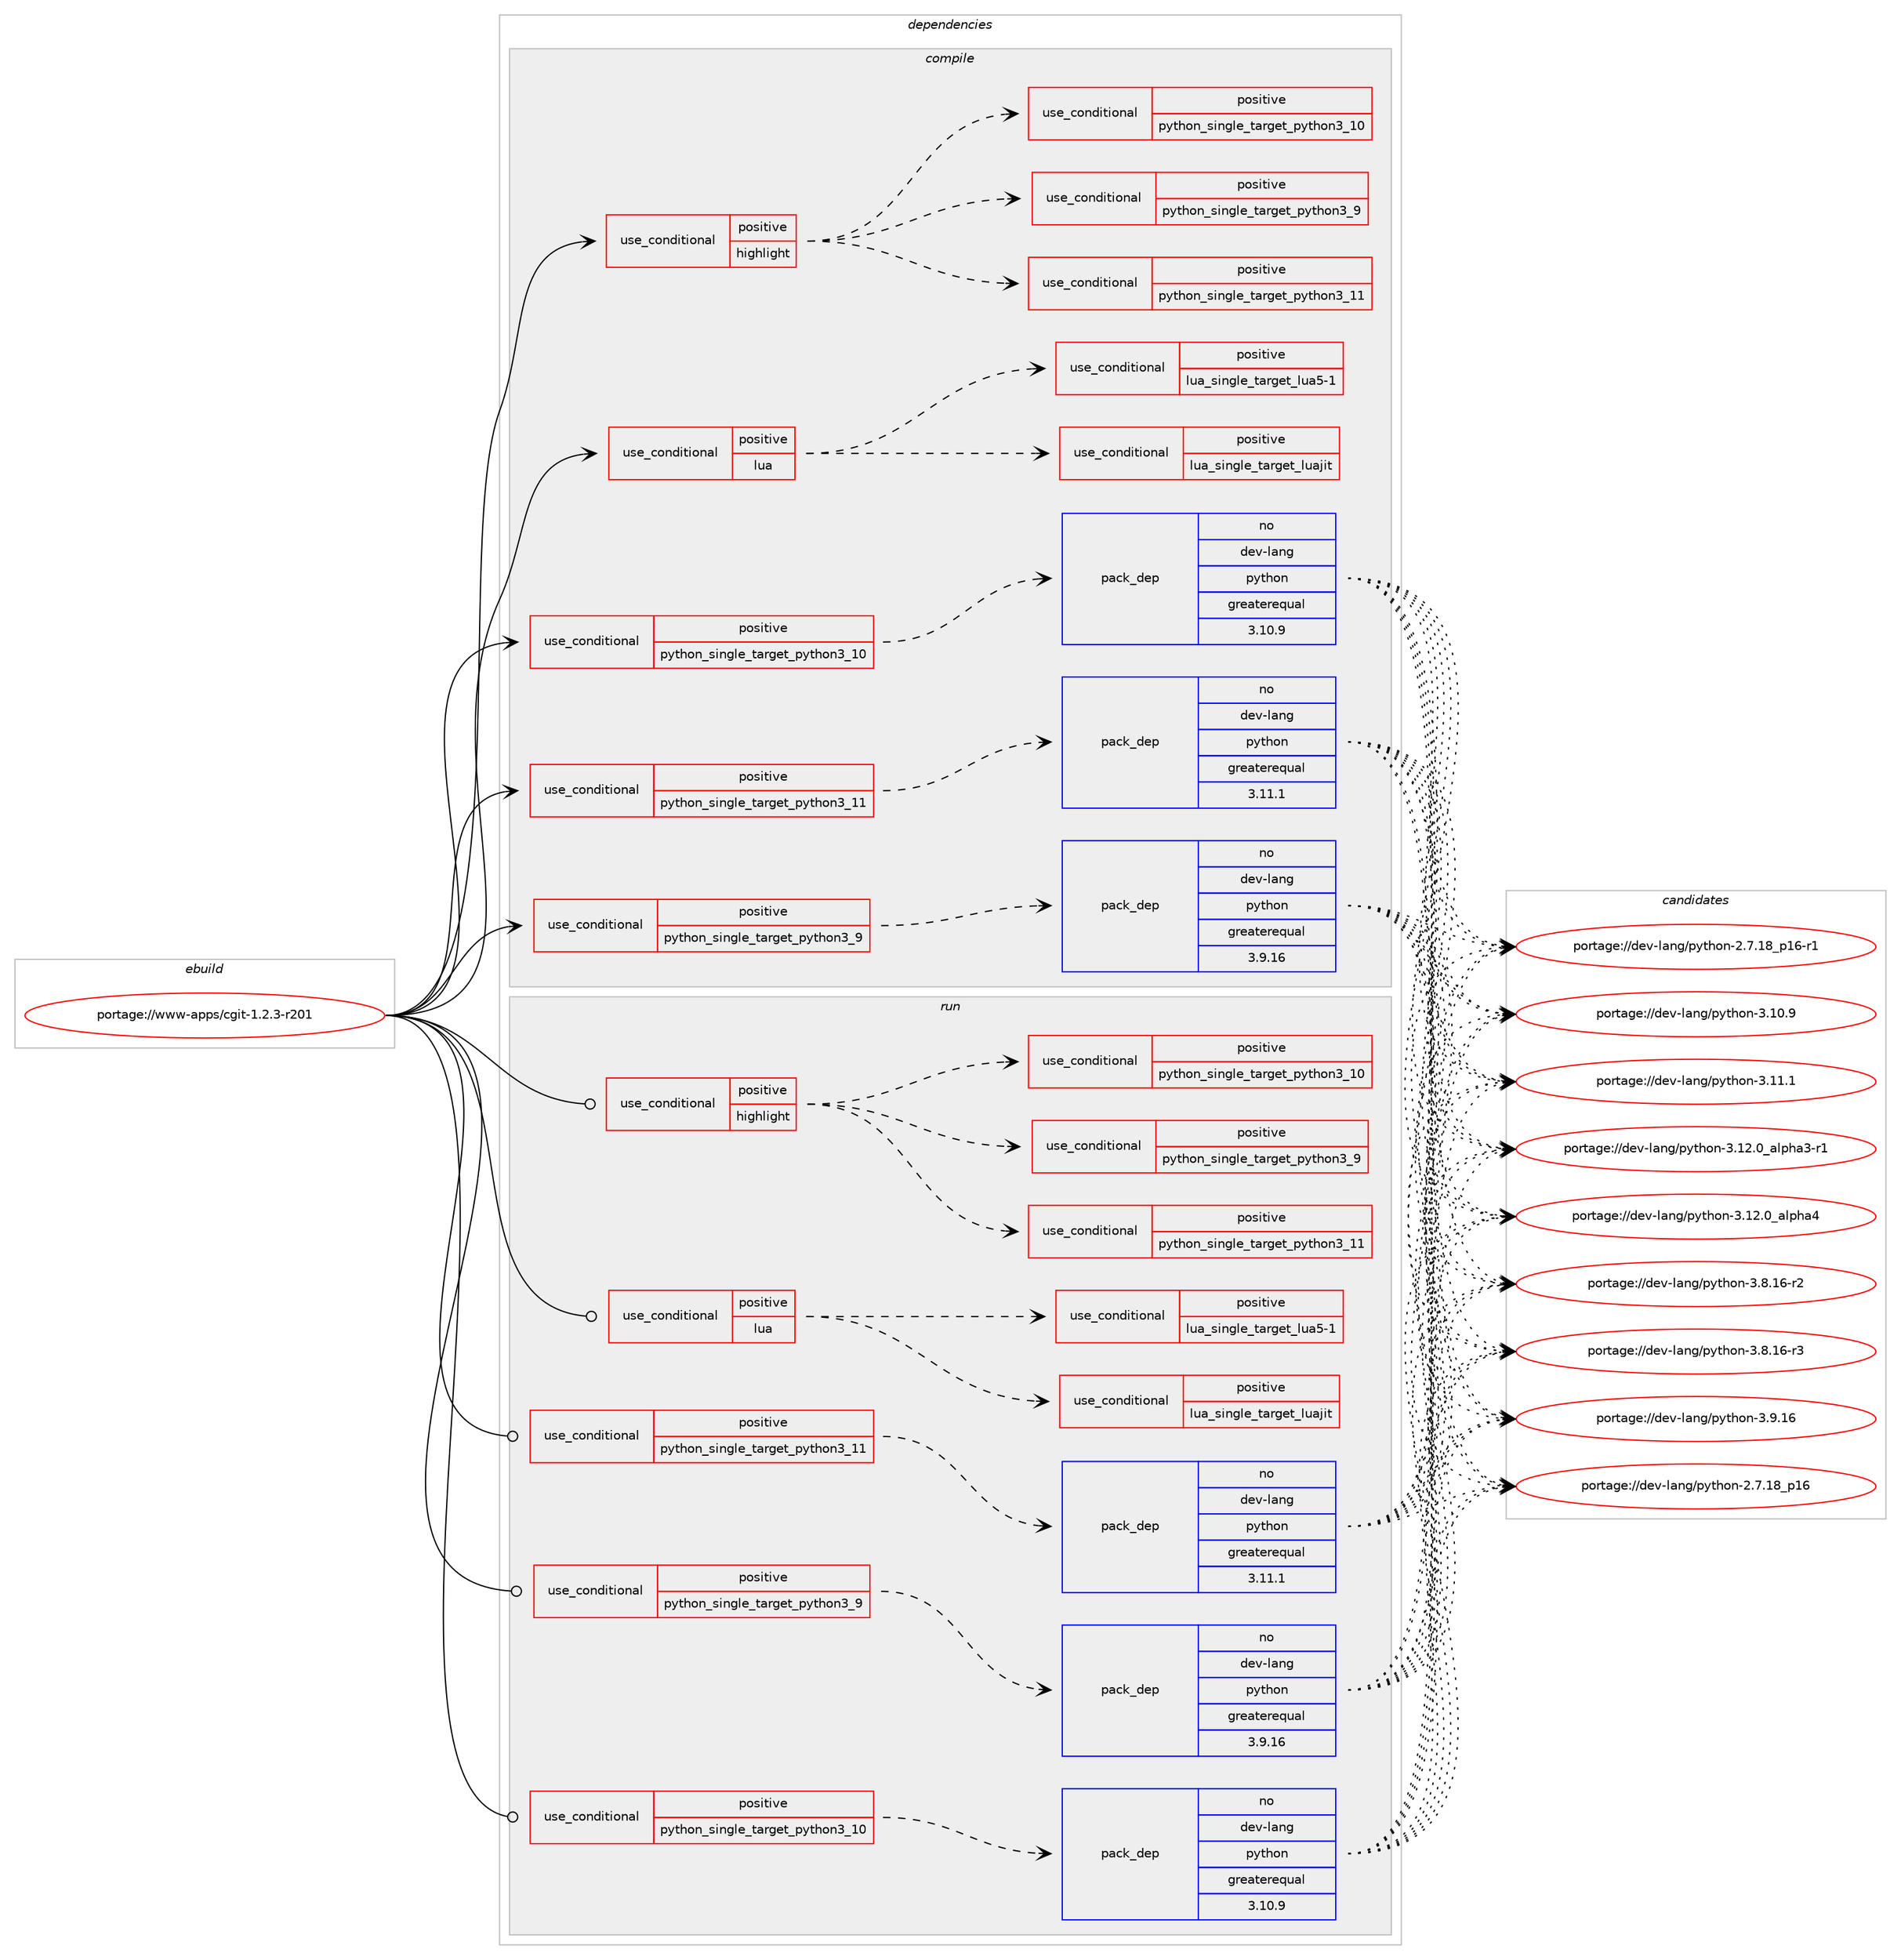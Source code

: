 digraph prolog {

# *************
# Graph options
# *************

newrank=true;
concentrate=true;
compound=true;
graph [rankdir=LR,fontname=Helvetica,fontsize=10,ranksep=1.5];#, ranksep=2.5, nodesep=0.2];
edge  [arrowhead=vee];
node  [fontname=Helvetica,fontsize=10];

# **********
# The ebuild
# **********

subgraph cluster_leftcol {
color=gray;
rank=same;
label=<<i>ebuild</i>>;
id [label="portage://www-apps/cgit-1.2.3-r201", color=red, width=4, href="../www-apps/cgit-1.2.3-r201.svg"];
}

# ****************
# The dependencies
# ****************

subgraph cluster_midcol {
color=gray;
label=<<i>dependencies</i>>;
subgraph cluster_compile {
fillcolor="#eeeeee";
style=filled;
label=<<i>compile</i>>;
subgraph cond4788 {
dependency7547 [label=<<TABLE BORDER="0" CELLBORDER="1" CELLSPACING="0" CELLPADDING="4"><TR><TD ROWSPAN="3" CELLPADDING="10">use_conditional</TD></TR><TR><TD>positive</TD></TR><TR><TD>highlight</TD></TR></TABLE>>, shape=none, color=red];
subgraph cond4789 {
dependency7548 [label=<<TABLE BORDER="0" CELLBORDER="1" CELLSPACING="0" CELLPADDING="4"><TR><TD ROWSPAN="3" CELLPADDING="10">use_conditional</TD></TR><TR><TD>positive</TD></TR><TR><TD>python_single_target_python3_9</TD></TR></TABLE>>, shape=none, color=red];
# *** BEGIN UNKNOWN DEPENDENCY TYPE (TODO) ***
# dependency7548 -> package_dependency(portage://www-apps/cgit-1.2.3-r201,install,no,dev-python,pygments,none,[,,],[],[use(enable(python_targets_python3_9),negative)])
# *** END UNKNOWN DEPENDENCY TYPE (TODO) ***

}
dependency7547:e -> dependency7548:w [weight=20,style="dashed",arrowhead="vee"];
subgraph cond4790 {
dependency7549 [label=<<TABLE BORDER="0" CELLBORDER="1" CELLSPACING="0" CELLPADDING="4"><TR><TD ROWSPAN="3" CELLPADDING="10">use_conditional</TD></TR><TR><TD>positive</TD></TR><TR><TD>python_single_target_python3_10</TD></TR></TABLE>>, shape=none, color=red];
# *** BEGIN UNKNOWN DEPENDENCY TYPE (TODO) ***
# dependency7549 -> package_dependency(portage://www-apps/cgit-1.2.3-r201,install,no,dev-python,pygments,none,[,,],[],[use(enable(python_targets_python3_10),negative)])
# *** END UNKNOWN DEPENDENCY TYPE (TODO) ***

}
dependency7547:e -> dependency7549:w [weight=20,style="dashed",arrowhead="vee"];
subgraph cond4791 {
dependency7550 [label=<<TABLE BORDER="0" CELLBORDER="1" CELLSPACING="0" CELLPADDING="4"><TR><TD ROWSPAN="3" CELLPADDING="10">use_conditional</TD></TR><TR><TD>positive</TD></TR><TR><TD>python_single_target_python3_11</TD></TR></TABLE>>, shape=none, color=red];
# *** BEGIN UNKNOWN DEPENDENCY TYPE (TODO) ***
# dependency7550 -> package_dependency(portage://www-apps/cgit-1.2.3-r201,install,no,dev-python,pygments,none,[,,],[],[use(enable(python_targets_python3_11),negative)])
# *** END UNKNOWN DEPENDENCY TYPE (TODO) ***

}
dependency7547:e -> dependency7550:w [weight=20,style="dashed",arrowhead="vee"];
}
id:e -> dependency7547:w [weight=20,style="solid",arrowhead="vee"];
subgraph cond4792 {
dependency7551 [label=<<TABLE BORDER="0" CELLBORDER="1" CELLSPACING="0" CELLPADDING="4"><TR><TD ROWSPAN="3" CELLPADDING="10">use_conditional</TD></TR><TR><TD>positive</TD></TR><TR><TD>lua</TD></TR></TABLE>>, shape=none, color=red];
subgraph cond4793 {
dependency7552 [label=<<TABLE BORDER="0" CELLBORDER="1" CELLSPACING="0" CELLPADDING="4"><TR><TD ROWSPAN="3" CELLPADDING="10">use_conditional</TD></TR><TR><TD>positive</TD></TR><TR><TD>lua_single_target_luajit</TD></TR></TABLE>>, shape=none, color=red];
# *** BEGIN UNKNOWN DEPENDENCY TYPE (TODO) ***
# dependency7552 -> package_dependency(portage://www-apps/cgit-1.2.3-r201,install,no,dev-lang,luajit,none,[,,],any_same_slot,[])
# *** END UNKNOWN DEPENDENCY TYPE (TODO) ***

}
dependency7551:e -> dependency7552:w [weight=20,style="dashed",arrowhead="vee"];
subgraph cond4794 {
dependency7553 [label=<<TABLE BORDER="0" CELLBORDER="1" CELLSPACING="0" CELLPADDING="4"><TR><TD ROWSPAN="3" CELLPADDING="10">use_conditional</TD></TR><TR><TD>positive</TD></TR><TR><TD>lua_single_target_lua5-1</TD></TR></TABLE>>, shape=none, color=red];
# *** BEGIN UNKNOWN DEPENDENCY TYPE (TODO) ***
# dependency7553 -> package_dependency(portage://www-apps/cgit-1.2.3-r201,install,no,dev-lang,lua,none,[,,],[slot(5.1)],[])
# *** END UNKNOWN DEPENDENCY TYPE (TODO) ***

}
dependency7551:e -> dependency7553:w [weight=20,style="dashed",arrowhead="vee"];
}
id:e -> dependency7551:w [weight=20,style="solid",arrowhead="vee"];
subgraph cond4795 {
dependency7554 [label=<<TABLE BORDER="0" CELLBORDER="1" CELLSPACING="0" CELLPADDING="4"><TR><TD ROWSPAN="3" CELLPADDING="10">use_conditional</TD></TR><TR><TD>positive</TD></TR><TR><TD>python_single_target_python3_10</TD></TR></TABLE>>, shape=none, color=red];
subgraph pack2650 {
dependency7555 [label=<<TABLE BORDER="0" CELLBORDER="1" CELLSPACING="0" CELLPADDING="4" WIDTH="220"><TR><TD ROWSPAN="6" CELLPADDING="30">pack_dep</TD></TR><TR><TD WIDTH="110">no</TD></TR><TR><TD>dev-lang</TD></TR><TR><TD>python</TD></TR><TR><TD>greaterequal</TD></TR><TR><TD>3.10.9</TD></TR></TABLE>>, shape=none, color=blue];
}
dependency7554:e -> dependency7555:w [weight=20,style="dashed",arrowhead="vee"];
}
id:e -> dependency7554:w [weight=20,style="solid",arrowhead="vee"];
subgraph cond4796 {
dependency7556 [label=<<TABLE BORDER="0" CELLBORDER="1" CELLSPACING="0" CELLPADDING="4"><TR><TD ROWSPAN="3" CELLPADDING="10">use_conditional</TD></TR><TR><TD>positive</TD></TR><TR><TD>python_single_target_python3_11</TD></TR></TABLE>>, shape=none, color=red];
subgraph pack2651 {
dependency7557 [label=<<TABLE BORDER="0" CELLBORDER="1" CELLSPACING="0" CELLPADDING="4" WIDTH="220"><TR><TD ROWSPAN="6" CELLPADDING="30">pack_dep</TD></TR><TR><TD WIDTH="110">no</TD></TR><TR><TD>dev-lang</TD></TR><TR><TD>python</TD></TR><TR><TD>greaterequal</TD></TR><TR><TD>3.11.1</TD></TR></TABLE>>, shape=none, color=blue];
}
dependency7556:e -> dependency7557:w [weight=20,style="dashed",arrowhead="vee"];
}
id:e -> dependency7556:w [weight=20,style="solid",arrowhead="vee"];
subgraph cond4797 {
dependency7558 [label=<<TABLE BORDER="0" CELLBORDER="1" CELLSPACING="0" CELLPADDING="4"><TR><TD ROWSPAN="3" CELLPADDING="10">use_conditional</TD></TR><TR><TD>positive</TD></TR><TR><TD>python_single_target_python3_9</TD></TR></TABLE>>, shape=none, color=red];
subgraph pack2652 {
dependency7559 [label=<<TABLE BORDER="0" CELLBORDER="1" CELLSPACING="0" CELLPADDING="4" WIDTH="220"><TR><TD ROWSPAN="6" CELLPADDING="30">pack_dep</TD></TR><TR><TD WIDTH="110">no</TD></TR><TR><TD>dev-lang</TD></TR><TR><TD>python</TD></TR><TR><TD>greaterequal</TD></TR><TR><TD>3.9.16</TD></TR></TABLE>>, shape=none, color=blue];
}
dependency7558:e -> dependency7559:w [weight=20,style="dashed",arrowhead="vee"];
}
id:e -> dependency7558:w [weight=20,style="solid",arrowhead="vee"];
# *** BEGIN UNKNOWN DEPENDENCY TYPE (TODO) ***
# id -> package_dependency(portage://www-apps/cgit-1.2.3-r201,install,no,acct-group,cgit,none,[,,],[],[])
# *** END UNKNOWN DEPENDENCY TYPE (TODO) ***

# *** BEGIN UNKNOWN DEPENDENCY TYPE (TODO) ***
# id -> package_dependency(portage://www-apps/cgit-1.2.3-r201,install,no,acct-user,cgit,none,[,,],[],[])
# *** END UNKNOWN DEPENDENCY TYPE (TODO) ***

# *** BEGIN UNKNOWN DEPENDENCY TYPE (TODO) ***
# id -> package_dependency(portage://www-apps/cgit-1.2.3-r201,install,no,app-admin,webapp-config,none,[,,],[],[])
# *** END UNKNOWN DEPENDENCY TYPE (TODO) ***

# *** BEGIN UNKNOWN DEPENDENCY TYPE (TODO) ***
# id -> package_dependency(portage://www-apps/cgit-1.2.3-r201,install,no,dev-libs,openssl,none,[,,],[slot(0),equal],[])
# *** END UNKNOWN DEPENDENCY TYPE (TODO) ***

# *** BEGIN UNKNOWN DEPENDENCY TYPE (TODO) ***
# id -> package_dependency(portage://www-apps/cgit-1.2.3-r201,install,no,dev-vcs,git,none,[,,],[],[])
# *** END UNKNOWN DEPENDENCY TYPE (TODO) ***

# *** BEGIN UNKNOWN DEPENDENCY TYPE (TODO) ***
# id -> package_dependency(portage://www-apps/cgit-1.2.3-r201,install,no,sys-libs,zlib,none,[,,],[],[])
# *** END UNKNOWN DEPENDENCY TYPE (TODO) ***

# *** BEGIN UNKNOWN DEPENDENCY TYPE (TODO) ***
# id -> package_dependency(portage://www-apps/cgit-1.2.3-r201,install,no,virtual,httpd-cgi,none,[,,],[],[])
# *** END UNKNOWN DEPENDENCY TYPE (TODO) ***

}
subgraph cluster_compileandrun {
fillcolor="#eeeeee";
style=filled;
label=<<i>compile and run</i>>;
}
subgraph cluster_run {
fillcolor="#eeeeee";
style=filled;
label=<<i>run</i>>;
subgraph cond4798 {
dependency7560 [label=<<TABLE BORDER="0" CELLBORDER="1" CELLSPACING="0" CELLPADDING="4"><TR><TD ROWSPAN="3" CELLPADDING="10">use_conditional</TD></TR><TR><TD>positive</TD></TR><TR><TD>highlight</TD></TR></TABLE>>, shape=none, color=red];
subgraph cond4799 {
dependency7561 [label=<<TABLE BORDER="0" CELLBORDER="1" CELLSPACING="0" CELLPADDING="4"><TR><TD ROWSPAN="3" CELLPADDING="10">use_conditional</TD></TR><TR><TD>positive</TD></TR><TR><TD>python_single_target_python3_9</TD></TR></TABLE>>, shape=none, color=red];
# *** BEGIN UNKNOWN DEPENDENCY TYPE (TODO) ***
# dependency7561 -> package_dependency(portage://www-apps/cgit-1.2.3-r201,run,no,dev-python,pygments,none,[,,],[],[use(enable(python_targets_python3_9),negative)])
# *** END UNKNOWN DEPENDENCY TYPE (TODO) ***

}
dependency7560:e -> dependency7561:w [weight=20,style="dashed",arrowhead="vee"];
subgraph cond4800 {
dependency7562 [label=<<TABLE BORDER="0" CELLBORDER="1" CELLSPACING="0" CELLPADDING="4"><TR><TD ROWSPAN="3" CELLPADDING="10">use_conditional</TD></TR><TR><TD>positive</TD></TR><TR><TD>python_single_target_python3_10</TD></TR></TABLE>>, shape=none, color=red];
# *** BEGIN UNKNOWN DEPENDENCY TYPE (TODO) ***
# dependency7562 -> package_dependency(portage://www-apps/cgit-1.2.3-r201,run,no,dev-python,pygments,none,[,,],[],[use(enable(python_targets_python3_10),negative)])
# *** END UNKNOWN DEPENDENCY TYPE (TODO) ***

}
dependency7560:e -> dependency7562:w [weight=20,style="dashed",arrowhead="vee"];
subgraph cond4801 {
dependency7563 [label=<<TABLE BORDER="0" CELLBORDER="1" CELLSPACING="0" CELLPADDING="4"><TR><TD ROWSPAN="3" CELLPADDING="10">use_conditional</TD></TR><TR><TD>positive</TD></TR><TR><TD>python_single_target_python3_11</TD></TR></TABLE>>, shape=none, color=red];
# *** BEGIN UNKNOWN DEPENDENCY TYPE (TODO) ***
# dependency7563 -> package_dependency(portage://www-apps/cgit-1.2.3-r201,run,no,dev-python,pygments,none,[,,],[],[use(enable(python_targets_python3_11),negative)])
# *** END UNKNOWN DEPENDENCY TYPE (TODO) ***

}
dependency7560:e -> dependency7563:w [weight=20,style="dashed",arrowhead="vee"];
}
id:e -> dependency7560:w [weight=20,style="solid",arrowhead="odot"];
subgraph cond4802 {
dependency7564 [label=<<TABLE BORDER="0" CELLBORDER="1" CELLSPACING="0" CELLPADDING="4"><TR><TD ROWSPAN="3" CELLPADDING="10">use_conditional</TD></TR><TR><TD>positive</TD></TR><TR><TD>lua</TD></TR></TABLE>>, shape=none, color=red];
subgraph cond4803 {
dependency7565 [label=<<TABLE BORDER="0" CELLBORDER="1" CELLSPACING="0" CELLPADDING="4"><TR><TD ROWSPAN="3" CELLPADDING="10">use_conditional</TD></TR><TR><TD>positive</TD></TR><TR><TD>lua_single_target_luajit</TD></TR></TABLE>>, shape=none, color=red];
# *** BEGIN UNKNOWN DEPENDENCY TYPE (TODO) ***
# dependency7565 -> package_dependency(portage://www-apps/cgit-1.2.3-r201,run,no,dev-lang,luajit,none,[,,],any_same_slot,[])
# *** END UNKNOWN DEPENDENCY TYPE (TODO) ***

}
dependency7564:e -> dependency7565:w [weight=20,style="dashed",arrowhead="vee"];
subgraph cond4804 {
dependency7566 [label=<<TABLE BORDER="0" CELLBORDER="1" CELLSPACING="0" CELLPADDING="4"><TR><TD ROWSPAN="3" CELLPADDING="10">use_conditional</TD></TR><TR><TD>positive</TD></TR><TR><TD>lua_single_target_lua5-1</TD></TR></TABLE>>, shape=none, color=red];
# *** BEGIN UNKNOWN DEPENDENCY TYPE (TODO) ***
# dependency7566 -> package_dependency(portage://www-apps/cgit-1.2.3-r201,run,no,dev-lang,lua,none,[,,],[slot(5.1)],[])
# *** END UNKNOWN DEPENDENCY TYPE (TODO) ***

}
dependency7564:e -> dependency7566:w [weight=20,style="dashed",arrowhead="vee"];
}
id:e -> dependency7564:w [weight=20,style="solid",arrowhead="odot"];
subgraph cond4805 {
dependency7567 [label=<<TABLE BORDER="0" CELLBORDER="1" CELLSPACING="0" CELLPADDING="4"><TR><TD ROWSPAN="3" CELLPADDING="10">use_conditional</TD></TR><TR><TD>positive</TD></TR><TR><TD>python_single_target_python3_10</TD></TR></TABLE>>, shape=none, color=red];
subgraph pack2653 {
dependency7568 [label=<<TABLE BORDER="0" CELLBORDER="1" CELLSPACING="0" CELLPADDING="4" WIDTH="220"><TR><TD ROWSPAN="6" CELLPADDING="30">pack_dep</TD></TR><TR><TD WIDTH="110">no</TD></TR><TR><TD>dev-lang</TD></TR><TR><TD>python</TD></TR><TR><TD>greaterequal</TD></TR><TR><TD>3.10.9</TD></TR></TABLE>>, shape=none, color=blue];
}
dependency7567:e -> dependency7568:w [weight=20,style="dashed",arrowhead="vee"];
}
id:e -> dependency7567:w [weight=20,style="solid",arrowhead="odot"];
subgraph cond4806 {
dependency7569 [label=<<TABLE BORDER="0" CELLBORDER="1" CELLSPACING="0" CELLPADDING="4"><TR><TD ROWSPAN="3" CELLPADDING="10">use_conditional</TD></TR><TR><TD>positive</TD></TR><TR><TD>python_single_target_python3_11</TD></TR></TABLE>>, shape=none, color=red];
subgraph pack2654 {
dependency7570 [label=<<TABLE BORDER="0" CELLBORDER="1" CELLSPACING="0" CELLPADDING="4" WIDTH="220"><TR><TD ROWSPAN="6" CELLPADDING="30">pack_dep</TD></TR><TR><TD WIDTH="110">no</TD></TR><TR><TD>dev-lang</TD></TR><TR><TD>python</TD></TR><TR><TD>greaterequal</TD></TR><TR><TD>3.11.1</TD></TR></TABLE>>, shape=none, color=blue];
}
dependency7569:e -> dependency7570:w [weight=20,style="dashed",arrowhead="vee"];
}
id:e -> dependency7569:w [weight=20,style="solid",arrowhead="odot"];
subgraph cond4807 {
dependency7571 [label=<<TABLE BORDER="0" CELLBORDER="1" CELLSPACING="0" CELLPADDING="4"><TR><TD ROWSPAN="3" CELLPADDING="10">use_conditional</TD></TR><TR><TD>positive</TD></TR><TR><TD>python_single_target_python3_9</TD></TR></TABLE>>, shape=none, color=red];
subgraph pack2655 {
dependency7572 [label=<<TABLE BORDER="0" CELLBORDER="1" CELLSPACING="0" CELLPADDING="4" WIDTH="220"><TR><TD ROWSPAN="6" CELLPADDING="30">pack_dep</TD></TR><TR><TD WIDTH="110">no</TD></TR><TR><TD>dev-lang</TD></TR><TR><TD>python</TD></TR><TR><TD>greaterequal</TD></TR><TR><TD>3.9.16</TD></TR></TABLE>>, shape=none, color=blue];
}
dependency7571:e -> dependency7572:w [weight=20,style="dashed",arrowhead="vee"];
}
id:e -> dependency7571:w [weight=20,style="solid",arrowhead="odot"];
# *** BEGIN UNKNOWN DEPENDENCY TYPE (TODO) ***
# id -> package_dependency(portage://www-apps/cgit-1.2.3-r201,run,no,acct-group,cgit,none,[,,],[],[])
# *** END UNKNOWN DEPENDENCY TYPE (TODO) ***

# *** BEGIN UNKNOWN DEPENDENCY TYPE (TODO) ***
# id -> package_dependency(portage://www-apps/cgit-1.2.3-r201,run,no,acct-user,cgit,none,[,,],[],[])
# *** END UNKNOWN DEPENDENCY TYPE (TODO) ***

# *** BEGIN UNKNOWN DEPENDENCY TYPE (TODO) ***
# id -> package_dependency(portage://www-apps/cgit-1.2.3-r201,run,no,app-admin,webapp-config,none,[,,],[],[])
# *** END UNKNOWN DEPENDENCY TYPE (TODO) ***

# *** BEGIN UNKNOWN DEPENDENCY TYPE (TODO) ***
# id -> package_dependency(portage://www-apps/cgit-1.2.3-r201,run,no,dev-libs,openssl,none,[,,],[slot(0),equal],[])
# *** END UNKNOWN DEPENDENCY TYPE (TODO) ***

# *** BEGIN UNKNOWN DEPENDENCY TYPE (TODO) ***
# id -> package_dependency(portage://www-apps/cgit-1.2.3-r201,run,no,dev-vcs,git,none,[,,],[],[])
# *** END UNKNOWN DEPENDENCY TYPE (TODO) ***

# *** BEGIN UNKNOWN DEPENDENCY TYPE (TODO) ***
# id -> package_dependency(portage://www-apps/cgit-1.2.3-r201,run,no,sys-libs,zlib,none,[,,],[],[])
# *** END UNKNOWN DEPENDENCY TYPE (TODO) ***

# *** BEGIN UNKNOWN DEPENDENCY TYPE (TODO) ***
# id -> package_dependency(portage://www-apps/cgit-1.2.3-r201,run,no,virtual,httpd-cgi,none,[,,],[],[])
# *** END UNKNOWN DEPENDENCY TYPE (TODO) ***

}
}

# **************
# The candidates
# **************

subgraph cluster_choices {
rank=same;
color=gray;
label=<<i>candidates</i>>;

subgraph choice2650 {
color=black;
nodesep=1;
choice10010111845108971101034711212111610411111045504655464956951124954 [label="portage://dev-lang/python-2.7.18_p16", color=red, width=4,href="../dev-lang/python-2.7.18_p16.svg"];
choice100101118451089711010347112121116104111110455046554649569511249544511449 [label="portage://dev-lang/python-2.7.18_p16-r1", color=red, width=4,href="../dev-lang/python-2.7.18_p16-r1.svg"];
choice10010111845108971101034711212111610411111045514649484657 [label="portage://dev-lang/python-3.10.9", color=red, width=4,href="../dev-lang/python-3.10.9.svg"];
choice10010111845108971101034711212111610411111045514649494649 [label="portage://dev-lang/python-3.11.1", color=red, width=4,href="../dev-lang/python-3.11.1.svg"];
choice10010111845108971101034711212111610411111045514649504648959710811210497514511449 [label="portage://dev-lang/python-3.12.0_alpha3-r1", color=red, width=4,href="../dev-lang/python-3.12.0_alpha3-r1.svg"];
choice1001011184510897110103471121211161041111104551464950464895971081121049752 [label="portage://dev-lang/python-3.12.0_alpha4", color=red, width=4,href="../dev-lang/python-3.12.0_alpha4.svg"];
choice100101118451089711010347112121116104111110455146564649544511450 [label="portage://dev-lang/python-3.8.16-r2", color=red, width=4,href="../dev-lang/python-3.8.16-r2.svg"];
choice100101118451089711010347112121116104111110455146564649544511451 [label="portage://dev-lang/python-3.8.16-r3", color=red, width=4,href="../dev-lang/python-3.8.16-r3.svg"];
choice10010111845108971101034711212111610411111045514657464954 [label="portage://dev-lang/python-3.9.16", color=red, width=4,href="../dev-lang/python-3.9.16.svg"];
dependency7555:e -> choice10010111845108971101034711212111610411111045504655464956951124954:w [style=dotted,weight="100"];
dependency7555:e -> choice100101118451089711010347112121116104111110455046554649569511249544511449:w [style=dotted,weight="100"];
dependency7555:e -> choice10010111845108971101034711212111610411111045514649484657:w [style=dotted,weight="100"];
dependency7555:e -> choice10010111845108971101034711212111610411111045514649494649:w [style=dotted,weight="100"];
dependency7555:e -> choice10010111845108971101034711212111610411111045514649504648959710811210497514511449:w [style=dotted,weight="100"];
dependency7555:e -> choice1001011184510897110103471121211161041111104551464950464895971081121049752:w [style=dotted,weight="100"];
dependency7555:e -> choice100101118451089711010347112121116104111110455146564649544511450:w [style=dotted,weight="100"];
dependency7555:e -> choice100101118451089711010347112121116104111110455146564649544511451:w [style=dotted,weight="100"];
dependency7555:e -> choice10010111845108971101034711212111610411111045514657464954:w [style=dotted,weight="100"];
}
subgraph choice2651 {
color=black;
nodesep=1;
choice10010111845108971101034711212111610411111045504655464956951124954 [label="portage://dev-lang/python-2.7.18_p16", color=red, width=4,href="../dev-lang/python-2.7.18_p16.svg"];
choice100101118451089711010347112121116104111110455046554649569511249544511449 [label="portage://dev-lang/python-2.7.18_p16-r1", color=red, width=4,href="../dev-lang/python-2.7.18_p16-r1.svg"];
choice10010111845108971101034711212111610411111045514649484657 [label="portage://dev-lang/python-3.10.9", color=red, width=4,href="../dev-lang/python-3.10.9.svg"];
choice10010111845108971101034711212111610411111045514649494649 [label="portage://dev-lang/python-3.11.1", color=red, width=4,href="../dev-lang/python-3.11.1.svg"];
choice10010111845108971101034711212111610411111045514649504648959710811210497514511449 [label="portage://dev-lang/python-3.12.0_alpha3-r1", color=red, width=4,href="../dev-lang/python-3.12.0_alpha3-r1.svg"];
choice1001011184510897110103471121211161041111104551464950464895971081121049752 [label="portage://dev-lang/python-3.12.0_alpha4", color=red, width=4,href="../dev-lang/python-3.12.0_alpha4.svg"];
choice100101118451089711010347112121116104111110455146564649544511450 [label="portage://dev-lang/python-3.8.16-r2", color=red, width=4,href="../dev-lang/python-3.8.16-r2.svg"];
choice100101118451089711010347112121116104111110455146564649544511451 [label="portage://dev-lang/python-3.8.16-r3", color=red, width=4,href="../dev-lang/python-3.8.16-r3.svg"];
choice10010111845108971101034711212111610411111045514657464954 [label="portage://dev-lang/python-3.9.16", color=red, width=4,href="../dev-lang/python-3.9.16.svg"];
dependency7557:e -> choice10010111845108971101034711212111610411111045504655464956951124954:w [style=dotted,weight="100"];
dependency7557:e -> choice100101118451089711010347112121116104111110455046554649569511249544511449:w [style=dotted,weight="100"];
dependency7557:e -> choice10010111845108971101034711212111610411111045514649484657:w [style=dotted,weight="100"];
dependency7557:e -> choice10010111845108971101034711212111610411111045514649494649:w [style=dotted,weight="100"];
dependency7557:e -> choice10010111845108971101034711212111610411111045514649504648959710811210497514511449:w [style=dotted,weight="100"];
dependency7557:e -> choice1001011184510897110103471121211161041111104551464950464895971081121049752:w [style=dotted,weight="100"];
dependency7557:e -> choice100101118451089711010347112121116104111110455146564649544511450:w [style=dotted,weight="100"];
dependency7557:e -> choice100101118451089711010347112121116104111110455146564649544511451:w [style=dotted,weight="100"];
dependency7557:e -> choice10010111845108971101034711212111610411111045514657464954:w [style=dotted,weight="100"];
}
subgraph choice2652 {
color=black;
nodesep=1;
choice10010111845108971101034711212111610411111045504655464956951124954 [label="portage://dev-lang/python-2.7.18_p16", color=red, width=4,href="../dev-lang/python-2.7.18_p16.svg"];
choice100101118451089711010347112121116104111110455046554649569511249544511449 [label="portage://dev-lang/python-2.7.18_p16-r1", color=red, width=4,href="../dev-lang/python-2.7.18_p16-r1.svg"];
choice10010111845108971101034711212111610411111045514649484657 [label="portage://dev-lang/python-3.10.9", color=red, width=4,href="../dev-lang/python-3.10.9.svg"];
choice10010111845108971101034711212111610411111045514649494649 [label="portage://dev-lang/python-3.11.1", color=red, width=4,href="../dev-lang/python-3.11.1.svg"];
choice10010111845108971101034711212111610411111045514649504648959710811210497514511449 [label="portage://dev-lang/python-3.12.0_alpha3-r1", color=red, width=4,href="../dev-lang/python-3.12.0_alpha3-r1.svg"];
choice1001011184510897110103471121211161041111104551464950464895971081121049752 [label="portage://dev-lang/python-3.12.0_alpha4", color=red, width=4,href="../dev-lang/python-3.12.0_alpha4.svg"];
choice100101118451089711010347112121116104111110455146564649544511450 [label="portage://dev-lang/python-3.8.16-r2", color=red, width=4,href="../dev-lang/python-3.8.16-r2.svg"];
choice100101118451089711010347112121116104111110455146564649544511451 [label="portage://dev-lang/python-3.8.16-r3", color=red, width=4,href="../dev-lang/python-3.8.16-r3.svg"];
choice10010111845108971101034711212111610411111045514657464954 [label="portage://dev-lang/python-3.9.16", color=red, width=4,href="../dev-lang/python-3.9.16.svg"];
dependency7559:e -> choice10010111845108971101034711212111610411111045504655464956951124954:w [style=dotted,weight="100"];
dependency7559:e -> choice100101118451089711010347112121116104111110455046554649569511249544511449:w [style=dotted,weight="100"];
dependency7559:e -> choice10010111845108971101034711212111610411111045514649484657:w [style=dotted,weight="100"];
dependency7559:e -> choice10010111845108971101034711212111610411111045514649494649:w [style=dotted,weight="100"];
dependency7559:e -> choice10010111845108971101034711212111610411111045514649504648959710811210497514511449:w [style=dotted,weight="100"];
dependency7559:e -> choice1001011184510897110103471121211161041111104551464950464895971081121049752:w [style=dotted,weight="100"];
dependency7559:e -> choice100101118451089711010347112121116104111110455146564649544511450:w [style=dotted,weight="100"];
dependency7559:e -> choice100101118451089711010347112121116104111110455146564649544511451:w [style=dotted,weight="100"];
dependency7559:e -> choice10010111845108971101034711212111610411111045514657464954:w [style=dotted,weight="100"];
}
subgraph choice2653 {
color=black;
nodesep=1;
choice10010111845108971101034711212111610411111045504655464956951124954 [label="portage://dev-lang/python-2.7.18_p16", color=red, width=4,href="../dev-lang/python-2.7.18_p16.svg"];
choice100101118451089711010347112121116104111110455046554649569511249544511449 [label="portage://dev-lang/python-2.7.18_p16-r1", color=red, width=4,href="../dev-lang/python-2.7.18_p16-r1.svg"];
choice10010111845108971101034711212111610411111045514649484657 [label="portage://dev-lang/python-3.10.9", color=red, width=4,href="../dev-lang/python-3.10.9.svg"];
choice10010111845108971101034711212111610411111045514649494649 [label="portage://dev-lang/python-3.11.1", color=red, width=4,href="../dev-lang/python-3.11.1.svg"];
choice10010111845108971101034711212111610411111045514649504648959710811210497514511449 [label="portage://dev-lang/python-3.12.0_alpha3-r1", color=red, width=4,href="../dev-lang/python-3.12.0_alpha3-r1.svg"];
choice1001011184510897110103471121211161041111104551464950464895971081121049752 [label="portage://dev-lang/python-3.12.0_alpha4", color=red, width=4,href="../dev-lang/python-3.12.0_alpha4.svg"];
choice100101118451089711010347112121116104111110455146564649544511450 [label="portage://dev-lang/python-3.8.16-r2", color=red, width=4,href="../dev-lang/python-3.8.16-r2.svg"];
choice100101118451089711010347112121116104111110455146564649544511451 [label="portage://dev-lang/python-3.8.16-r3", color=red, width=4,href="../dev-lang/python-3.8.16-r3.svg"];
choice10010111845108971101034711212111610411111045514657464954 [label="portage://dev-lang/python-3.9.16", color=red, width=4,href="../dev-lang/python-3.9.16.svg"];
dependency7568:e -> choice10010111845108971101034711212111610411111045504655464956951124954:w [style=dotted,weight="100"];
dependency7568:e -> choice100101118451089711010347112121116104111110455046554649569511249544511449:w [style=dotted,weight="100"];
dependency7568:e -> choice10010111845108971101034711212111610411111045514649484657:w [style=dotted,weight="100"];
dependency7568:e -> choice10010111845108971101034711212111610411111045514649494649:w [style=dotted,weight="100"];
dependency7568:e -> choice10010111845108971101034711212111610411111045514649504648959710811210497514511449:w [style=dotted,weight="100"];
dependency7568:e -> choice1001011184510897110103471121211161041111104551464950464895971081121049752:w [style=dotted,weight="100"];
dependency7568:e -> choice100101118451089711010347112121116104111110455146564649544511450:w [style=dotted,weight="100"];
dependency7568:e -> choice100101118451089711010347112121116104111110455146564649544511451:w [style=dotted,weight="100"];
dependency7568:e -> choice10010111845108971101034711212111610411111045514657464954:w [style=dotted,weight="100"];
}
subgraph choice2654 {
color=black;
nodesep=1;
choice10010111845108971101034711212111610411111045504655464956951124954 [label="portage://dev-lang/python-2.7.18_p16", color=red, width=4,href="../dev-lang/python-2.7.18_p16.svg"];
choice100101118451089711010347112121116104111110455046554649569511249544511449 [label="portage://dev-lang/python-2.7.18_p16-r1", color=red, width=4,href="../dev-lang/python-2.7.18_p16-r1.svg"];
choice10010111845108971101034711212111610411111045514649484657 [label="portage://dev-lang/python-3.10.9", color=red, width=4,href="../dev-lang/python-3.10.9.svg"];
choice10010111845108971101034711212111610411111045514649494649 [label="portage://dev-lang/python-3.11.1", color=red, width=4,href="../dev-lang/python-3.11.1.svg"];
choice10010111845108971101034711212111610411111045514649504648959710811210497514511449 [label="portage://dev-lang/python-3.12.0_alpha3-r1", color=red, width=4,href="../dev-lang/python-3.12.0_alpha3-r1.svg"];
choice1001011184510897110103471121211161041111104551464950464895971081121049752 [label="portage://dev-lang/python-3.12.0_alpha4", color=red, width=4,href="../dev-lang/python-3.12.0_alpha4.svg"];
choice100101118451089711010347112121116104111110455146564649544511450 [label="portage://dev-lang/python-3.8.16-r2", color=red, width=4,href="../dev-lang/python-3.8.16-r2.svg"];
choice100101118451089711010347112121116104111110455146564649544511451 [label="portage://dev-lang/python-3.8.16-r3", color=red, width=4,href="../dev-lang/python-3.8.16-r3.svg"];
choice10010111845108971101034711212111610411111045514657464954 [label="portage://dev-lang/python-3.9.16", color=red, width=4,href="../dev-lang/python-3.9.16.svg"];
dependency7570:e -> choice10010111845108971101034711212111610411111045504655464956951124954:w [style=dotted,weight="100"];
dependency7570:e -> choice100101118451089711010347112121116104111110455046554649569511249544511449:w [style=dotted,weight="100"];
dependency7570:e -> choice10010111845108971101034711212111610411111045514649484657:w [style=dotted,weight="100"];
dependency7570:e -> choice10010111845108971101034711212111610411111045514649494649:w [style=dotted,weight="100"];
dependency7570:e -> choice10010111845108971101034711212111610411111045514649504648959710811210497514511449:w [style=dotted,weight="100"];
dependency7570:e -> choice1001011184510897110103471121211161041111104551464950464895971081121049752:w [style=dotted,weight="100"];
dependency7570:e -> choice100101118451089711010347112121116104111110455146564649544511450:w [style=dotted,weight="100"];
dependency7570:e -> choice100101118451089711010347112121116104111110455146564649544511451:w [style=dotted,weight="100"];
dependency7570:e -> choice10010111845108971101034711212111610411111045514657464954:w [style=dotted,weight="100"];
}
subgraph choice2655 {
color=black;
nodesep=1;
choice10010111845108971101034711212111610411111045504655464956951124954 [label="portage://dev-lang/python-2.7.18_p16", color=red, width=4,href="../dev-lang/python-2.7.18_p16.svg"];
choice100101118451089711010347112121116104111110455046554649569511249544511449 [label="portage://dev-lang/python-2.7.18_p16-r1", color=red, width=4,href="../dev-lang/python-2.7.18_p16-r1.svg"];
choice10010111845108971101034711212111610411111045514649484657 [label="portage://dev-lang/python-3.10.9", color=red, width=4,href="../dev-lang/python-3.10.9.svg"];
choice10010111845108971101034711212111610411111045514649494649 [label="portage://dev-lang/python-3.11.1", color=red, width=4,href="../dev-lang/python-3.11.1.svg"];
choice10010111845108971101034711212111610411111045514649504648959710811210497514511449 [label="portage://dev-lang/python-3.12.0_alpha3-r1", color=red, width=4,href="../dev-lang/python-3.12.0_alpha3-r1.svg"];
choice1001011184510897110103471121211161041111104551464950464895971081121049752 [label="portage://dev-lang/python-3.12.0_alpha4", color=red, width=4,href="../dev-lang/python-3.12.0_alpha4.svg"];
choice100101118451089711010347112121116104111110455146564649544511450 [label="portage://dev-lang/python-3.8.16-r2", color=red, width=4,href="../dev-lang/python-3.8.16-r2.svg"];
choice100101118451089711010347112121116104111110455146564649544511451 [label="portage://dev-lang/python-3.8.16-r3", color=red, width=4,href="../dev-lang/python-3.8.16-r3.svg"];
choice10010111845108971101034711212111610411111045514657464954 [label="portage://dev-lang/python-3.9.16", color=red, width=4,href="../dev-lang/python-3.9.16.svg"];
dependency7572:e -> choice10010111845108971101034711212111610411111045504655464956951124954:w [style=dotted,weight="100"];
dependency7572:e -> choice100101118451089711010347112121116104111110455046554649569511249544511449:w [style=dotted,weight="100"];
dependency7572:e -> choice10010111845108971101034711212111610411111045514649484657:w [style=dotted,weight="100"];
dependency7572:e -> choice10010111845108971101034711212111610411111045514649494649:w [style=dotted,weight="100"];
dependency7572:e -> choice10010111845108971101034711212111610411111045514649504648959710811210497514511449:w [style=dotted,weight="100"];
dependency7572:e -> choice1001011184510897110103471121211161041111104551464950464895971081121049752:w [style=dotted,weight="100"];
dependency7572:e -> choice100101118451089711010347112121116104111110455146564649544511450:w [style=dotted,weight="100"];
dependency7572:e -> choice100101118451089711010347112121116104111110455146564649544511451:w [style=dotted,weight="100"];
dependency7572:e -> choice10010111845108971101034711212111610411111045514657464954:w [style=dotted,weight="100"];
}
}

}
